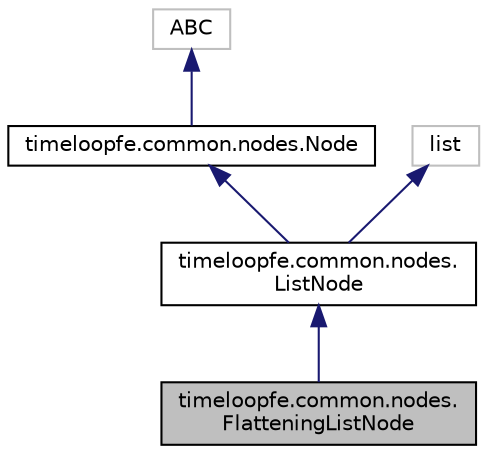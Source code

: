 digraph "timeloopfe.common.nodes.FlatteningListNode"
{
 // LATEX_PDF_SIZE
  edge [fontname="Helvetica",fontsize="10",labelfontname="Helvetica",labelfontsize="10"];
  node [fontname="Helvetica",fontsize="10",shape=record];
  Node1 [label="timeloopfe.common.nodes.\lFlatteningListNode",height=0.2,width=0.4,color="black", fillcolor="grey75", style="filled", fontcolor="black",tooltip="A list node that flattens lists of lists."];
  Node2 -> Node1 [dir="back",color="midnightblue",fontsize="10",style="solid"];
  Node2 [label="timeloopfe.common.nodes.\lListNode",height=0.2,width=0.4,color="black", fillcolor="white", style="filled",URL="$classtimeloopfe_1_1common_1_1nodes_1_1ListNode.html",tooltip="A node that is a list of other nodes."];
  Node3 -> Node2 [dir="back",color="midnightblue",fontsize="10",style="solid"];
  Node3 [label="timeloopfe.common.nodes.Node",height=0.2,width=0.4,color="black", fillcolor="white", style="filled",URL="$classtimeloopfe_1_1common_1_1nodes_1_1Node.html",tooltip="Base class for all nodes in the hierarchy."];
  Node4 -> Node3 [dir="back",color="midnightblue",fontsize="10",style="solid"];
  Node4 [label="ABC",height=0.2,width=0.4,color="grey75", fillcolor="white", style="filled",tooltip=" "];
  Node5 -> Node2 [dir="back",color="midnightblue",fontsize="10",style="solid"];
  Node5 [label="list",height=0.2,width=0.4,color="grey75", fillcolor="white", style="filled",tooltip=" "];
}
